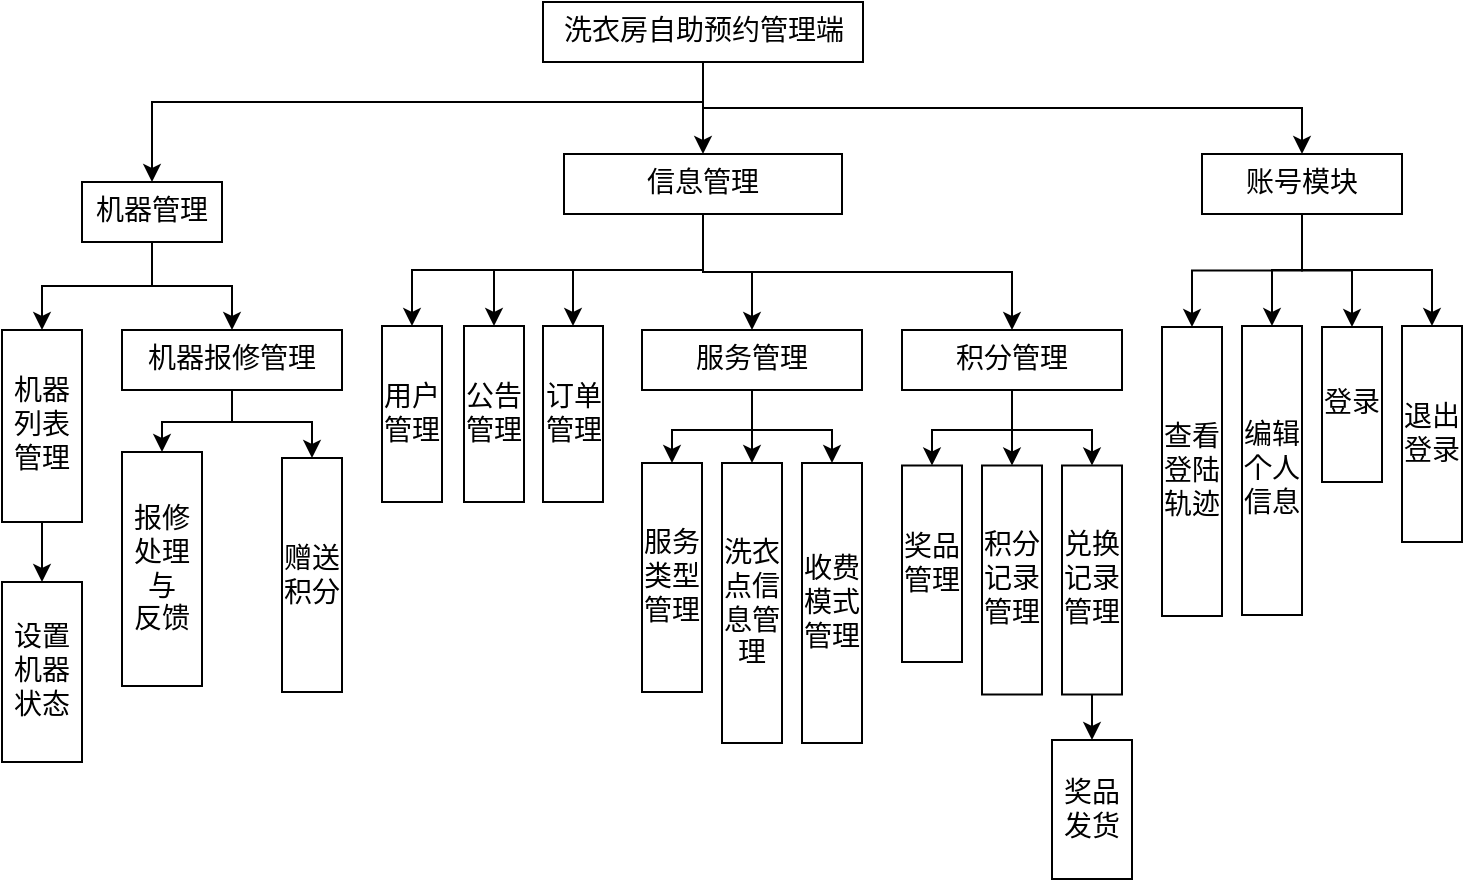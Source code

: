 <mxfile version="26.2.14">
  <diagram name="第 1 页" id="_boIgrMdVFZfNK2udUgS">
    <mxGraphModel dx="1042" dy="596" grid="1" gridSize="10" guides="1" tooltips="1" connect="1" arrows="1" fold="1" page="1" pageScale="1" pageWidth="1169" pageHeight="827" math="0" shadow="0">
      <root>
        <mxCell id="0" />
        <mxCell id="1" parent="0" />
        <mxCell id="-EHrQWbSFSszNLElOAtb-56" style="edgeStyle=orthogonalEdgeStyle;rounded=0;orthogonalLoop=1;jettySize=auto;html=1;exitX=0.5;exitY=1;exitDx=0;exitDy=0;entryX=0.5;entryY=0;entryDx=0;entryDy=0;" parent="1" source="0nUm0Dw3ozFjpyFAXybI-1" target="-EHrQWbSFSszNLElOAtb-21" edge="1">
          <mxGeometry relative="1" as="geometry" />
        </mxCell>
        <mxCell id="-EHrQWbSFSszNLElOAtb-57" style="edgeStyle=orthogonalEdgeStyle;rounded=0;orthogonalLoop=1;jettySize=auto;html=1;exitX=0.5;exitY=1;exitDx=0;exitDy=0;entryX=0.5;entryY=0;entryDx=0;entryDy=0;" parent="1" source="0nUm0Dw3ozFjpyFAXybI-1" target="S8tYtqbfFacsmwu3smfZ-38" edge="1">
          <mxGeometry relative="1" as="geometry" />
        </mxCell>
        <mxCell id="-EHrQWbSFSszNLElOAtb-58" style="edgeStyle=orthogonalEdgeStyle;rounded=0;orthogonalLoop=1;jettySize=auto;html=1;exitX=0.5;exitY=1;exitDx=0;exitDy=0;entryX=0.5;entryY=0;entryDx=0;entryDy=0;" parent="1" source="0nUm0Dw3ozFjpyFAXybI-1" target="0nUm0Dw3ozFjpyFAXybI-2" edge="1">
          <mxGeometry relative="1" as="geometry">
            <Array as="points">
              <mxPoint x="441" y="60" />
              <mxPoint x="165" y="60" />
            </Array>
          </mxGeometry>
        </mxCell>
        <mxCell id="0nUm0Dw3ozFjpyFAXybI-1" value="洗衣房自助预约管理端" style="rounded=0;whiteSpace=wrap;html=1;fontSize=14;fontFamily=宋体;" parent="1" vertex="1">
          <mxGeometry x="360.5" y="10" width="160" height="30" as="geometry" />
        </mxCell>
        <mxCell id="-EHrQWbSFSszNLElOAtb-27" style="edgeStyle=orthogonalEdgeStyle;rounded=0;orthogonalLoop=1;jettySize=auto;html=1;exitX=0.5;exitY=1;exitDx=0;exitDy=0;entryX=0;entryY=0.5;entryDx=0;entryDy=0;" parent="1" source="0nUm0Dw3ozFjpyFAXybI-2" target="S8tYtqbfFacsmwu3smfZ-47" edge="1">
          <mxGeometry relative="1" as="geometry" />
        </mxCell>
        <mxCell id="-EHrQWbSFSszNLElOAtb-28" style="edgeStyle=orthogonalEdgeStyle;rounded=0;orthogonalLoop=1;jettySize=auto;html=1;exitX=0.5;exitY=1;exitDx=0;exitDy=0;" parent="1" source="0nUm0Dw3ozFjpyFAXybI-2" target="-EHrQWbSFSszNLElOAtb-12" edge="1">
          <mxGeometry relative="1" as="geometry" />
        </mxCell>
        <mxCell id="0nUm0Dw3ozFjpyFAXybI-2" value="机器管理" style="rounded=0;whiteSpace=wrap;html=1;fontSize=14;fontFamily=宋体;" parent="1" vertex="1">
          <mxGeometry x="130" y="100" width="70" height="30" as="geometry" />
        </mxCell>
        <mxCell id="S8tYtqbfFacsmwu3smfZ-25" value="用户管理" style="rounded=0;whiteSpace=wrap;html=1;fontSize=14;fontFamily=宋体;direction=west;horizontal=1;spacingTop=0;spacingBottom=0;spacing=2;" parent="1" vertex="1">
          <mxGeometry x="280" y="172" width="30" height="88" as="geometry" />
        </mxCell>
        <mxCell id="-EHrQWbSFSszNLElOAtb-43" style="edgeStyle=orthogonalEdgeStyle;rounded=0;orthogonalLoop=1;jettySize=auto;html=1;exitX=0.5;exitY=1;exitDx=0;exitDy=0;entryX=0.5;entryY=1;entryDx=0;entryDy=0;" parent="1" source="S8tYtqbfFacsmwu3smfZ-27" target="-EHrQWbSFSszNLElOAtb-23" edge="1">
          <mxGeometry relative="1" as="geometry" />
        </mxCell>
        <mxCell id="-EHrQWbSFSszNLElOAtb-44" style="edgeStyle=orthogonalEdgeStyle;rounded=0;orthogonalLoop=1;jettySize=auto;html=1;exitX=0.5;exitY=1;exitDx=0;exitDy=0;entryX=0.5;entryY=1;entryDx=0;entryDy=0;" parent="1" source="S8tYtqbfFacsmwu3smfZ-27" target="-EHrQWbSFSszNLElOAtb-25" edge="1">
          <mxGeometry relative="1" as="geometry" />
        </mxCell>
        <mxCell id="-EHrQWbSFSszNLElOAtb-45" style="edgeStyle=orthogonalEdgeStyle;rounded=0;orthogonalLoop=1;jettySize=auto;html=1;exitX=0.5;exitY=1;exitDx=0;exitDy=0;entryX=0.5;entryY=1;entryDx=0;entryDy=0;" parent="1" source="S8tYtqbfFacsmwu3smfZ-27" target="-EHrQWbSFSszNLElOAtb-24" edge="1">
          <mxGeometry relative="1" as="geometry" />
        </mxCell>
        <mxCell id="S8tYtqbfFacsmwu3smfZ-27" value="积分管理" style="rounded=0;whiteSpace=wrap;html=1;fontSize=14;fontFamily=宋体;" parent="1" vertex="1">
          <mxGeometry x="540" y="174" width="110" height="30" as="geometry" />
        </mxCell>
        <mxCell id="-EHrQWbSFSszNLElOAtb-47" style="edgeStyle=orthogonalEdgeStyle;rounded=0;orthogonalLoop=1;jettySize=auto;html=1;exitX=0.5;exitY=1;exitDx=0;exitDy=0;entryX=0.5;entryY=1;entryDx=0;entryDy=0;" parent="1" source="S8tYtqbfFacsmwu3smfZ-38" target="S8tYtqbfFacsmwu3smfZ-41" edge="1">
          <mxGeometry relative="1" as="geometry" />
        </mxCell>
        <mxCell id="-EHrQWbSFSszNLElOAtb-48" style="edgeStyle=orthogonalEdgeStyle;rounded=0;orthogonalLoop=1;jettySize=auto;html=1;exitX=0.5;exitY=1;exitDx=0;exitDy=0;entryX=0.5;entryY=1;entryDx=0;entryDy=0;" parent="1" source="S8tYtqbfFacsmwu3smfZ-38" target="S8tYtqbfFacsmwu3smfZ-42" edge="1">
          <mxGeometry relative="1" as="geometry" />
        </mxCell>
        <mxCell id="-EHrQWbSFSszNLElOAtb-49" style="edgeStyle=orthogonalEdgeStyle;rounded=0;orthogonalLoop=1;jettySize=auto;html=1;exitX=0.5;exitY=1;exitDx=0;exitDy=0;entryX=0.5;entryY=1;entryDx=0;entryDy=0;" parent="1" source="S8tYtqbfFacsmwu3smfZ-38" target="-EHrQWbSFSszNLElOAtb-1" edge="1">
          <mxGeometry relative="1" as="geometry" />
        </mxCell>
        <mxCell id="-EHrQWbSFSszNLElOAtb-50" style="edgeStyle=orthogonalEdgeStyle;rounded=0;orthogonalLoop=1;jettySize=auto;html=1;exitX=0.5;exitY=1;exitDx=0;exitDy=0;entryX=0.5;entryY=1;entryDx=0;entryDy=0;" parent="1" source="S8tYtqbfFacsmwu3smfZ-38" target="-EHrQWbSFSszNLElOAtb-2" edge="1">
          <mxGeometry relative="1" as="geometry" />
        </mxCell>
        <mxCell id="S8tYtqbfFacsmwu3smfZ-38" value="账号模块" style="rounded=0;whiteSpace=wrap;html=1;fontSize=14;fontFamily=宋体;" parent="1" vertex="1">
          <mxGeometry x="690" y="86" width="100" height="30" as="geometry" />
        </mxCell>
        <mxCell id="S8tYtqbfFacsmwu3smfZ-41" value="查看登陆轨迹" style="rounded=0;whiteSpace=wrap;html=1;fontSize=14;fontFamily=宋体;direction=west;horizontal=1;spacingTop=0;spacingBottom=0;spacing=2;" parent="1" vertex="1">
          <mxGeometry x="670" y="172.5" width="30" height="144.5" as="geometry" />
        </mxCell>
        <mxCell id="S8tYtqbfFacsmwu3smfZ-42" value="编辑个人信息" style="rounded=0;whiteSpace=wrap;html=1;fontSize=14;fontFamily=宋体;direction=west;horizontal=1;spacingTop=0;spacingBottom=0;spacing=2;" parent="1" vertex="1">
          <mxGeometry x="710" y="172" width="30" height="144.5" as="geometry" />
        </mxCell>
        <mxCell id="75m4O1_1w-40JUr7F1xI-4" style="edgeStyle=orthogonalEdgeStyle;rounded=0;orthogonalLoop=1;jettySize=auto;html=1;exitX=1;exitY=0.5;exitDx=0;exitDy=0;" edge="1" parent="1" source="S8tYtqbfFacsmwu3smfZ-47" target="75m4O1_1w-40JUr7F1xI-3">
          <mxGeometry relative="1" as="geometry" />
        </mxCell>
        <mxCell id="S8tYtqbfFacsmwu3smfZ-47" value="机器列表管理" style="rounded=0;whiteSpace=wrap;html=1;fontSize=14;fontFamily=宋体;direction=south;horizontal=1;spacingTop=0;spacingBottom=0;spacing=2;" parent="1" vertex="1">
          <mxGeometry x="90" y="174" width="40" height="96" as="geometry" />
        </mxCell>
        <mxCell id="-EHrQWbSFSszNLElOAtb-1" value="登录" style="rounded=0;whiteSpace=wrap;html=1;fontSize=14;fontFamily=宋体;direction=west;horizontal=1;spacingTop=0;spacingBottom=0;spacing=2;" parent="1" vertex="1">
          <mxGeometry x="750" y="172.5" width="30" height="77.5" as="geometry" />
        </mxCell>
        <mxCell id="-EHrQWbSFSszNLElOAtb-2" value="退出登录" style="rounded=0;whiteSpace=wrap;html=1;fontSize=14;fontFamily=宋体;direction=west;horizontal=1;spacingTop=0;spacingBottom=0;spacing=2;" parent="1" vertex="1">
          <mxGeometry x="790" y="172" width="30" height="108" as="geometry" />
        </mxCell>
        <mxCell id="-EHrQWbSFSszNLElOAtb-37" style="edgeStyle=orthogonalEdgeStyle;rounded=0;orthogonalLoop=1;jettySize=auto;html=1;exitX=0.5;exitY=1;exitDx=0;exitDy=0;entryX=0.5;entryY=1;entryDx=0;entryDy=0;" parent="1" source="-EHrQWbSFSszNLElOAtb-7" target="-EHrQWbSFSszNLElOAtb-13" edge="1">
          <mxGeometry relative="1" as="geometry" />
        </mxCell>
        <mxCell id="-EHrQWbSFSszNLElOAtb-38" style="edgeStyle=orthogonalEdgeStyle;rounded=0;orthogonalLoop=1;jettySize=auto;html=1;exitX=0.5;exitY=1;exitDx=0;exitDy=0;entryX=0.5;entryY=1;entryDx=0;entryDy=0;" parent="1" source="-EHrQWbSFSszNLElOAtb-7" target="-EHrQWbSFSszNLElOAtb-14" edge="1">
          <mxGeometry relative="1" as="geometry" />
        </mxCell>
        <mxCell id="-EHrQWbSFSszNLElOAtb-39" style="edgeStyle=orthogonalEdgeStyle;rounded=0;orthogonalLoop=1;jettySize=auto;html=1;exitX=0.5;exitY=1;exitDx=0;exitDy=0;entryX=0.5;entryY=1;entryDx=0;entryDy=0;" parent="1" source="-EHrQWbSFSszNLElOAtb-7" target="-EHrQWbSFSszNLElOAtb-20" edge="1">
          <mxGeometry relative="1" as="geometry" />
        </mxCell>
        <mxCell id="-EHrQWbSFSszNLElOAtb-7" value="服务管理" style="rounded=0;whiteSpace=wrap;html=1;fontSize=14;fontFamily=宋体;" parent="1" vertex="1">
          <mxGeometry x="410" y="174" width="110" height="30" as="geometry" />
        </mxCell>
        <mxCell id="-EHrQWbSFSszNLElOAtb-8" value="报修处理与&lt;div&gt;反馈&lt;/div&gt;" style="rounded=0;whiteSpace=wrap;html=1;fontSize=14;fontFamily=宋体;direction=south;horizontal=1;spacingTop=0;spacingBottom=0;spacing=2;" parent="1" vertex="1">
          <mxGeometry x="150" y="235" width="40" height="117" as="geometry" />
        </mxCell>
        <mxCell id="-EHrQWbSFSszNLElOAtb-10" value="赠送积分" style="rounded=0;whiteSpace=wrap;html=1;fontSize=14;fontFamily=宋体;direction=south;horizontal=1;spacingTop=0;spacingBottom=0;spacing=2;" parent="1" vertex="1">
          <mxGeometry x="230" y="238" width="30" height="117" as="geometry" />
        </mxCell>
        <mxCell id="-EHrQWbSFSszNLElOAtb-11" value="公告管理" style="rounded=0;whiteSpace=wrap;html=1;fontSize=14;fontFamily=宋体;direction=west;horizontal=1;spacingTop=0;spacingBottom=0;spacing=2;" parent="1" vertex="1">
          <mxGeometry x="321" y="172" width="30" height="88" as="geometry" />
        </mxCell>
        <mxCell id="75m4O1_1w-40JUr7F1xI-1" style="edgeStyle=orthogonalEdgeStyle;rounded=0;orthogonalLoop=1;jettySize=auto;html=1;exitX=0.5;exitY=1;exitDx=0;exitDy=0;" edge="1" parent="1" source="-EHrQWbSFSszNLElOAtb-12" target="-EHrQWbSFSszNLElOAtb-8">
          <mxGeometry relative="1" as="geometry">
            <Array as="points">
              <mxPoint x="205" y="220" />
              <mxPoint x="170" y="220" />
            </Array>
          </mxGeometry>
        </mxCell>
        <mxCell id="75m4O1_1w-40JUr7F1xI-2" style="edgeStyle=orthogonalEdgeStyle;rounded=0;orthogonalLoop=1;jettySize=auto;html=1;exitX=0.5;exitY=1;exitDx=0;exitDy=0;entryX=0;entryY=0.5;entryDx=0;entryDy=0;" edge="1" parent="1" source="-EHrQWbSFSszNLElOAtb-12" target="-EHrQWbSFSszNLElOAtb-10">
          <mxGeometry relative="1" as="geometry">
            <Array as="points">
              <mxPoint x="205" y="220" />
              <mxPoint x="245" y="220" />
            </Array>
          </mxGeometry>
        </mxCell>
        <mxCell id="-EHrQWbSFSszNLElOAtb-12" value="机器报修管理" style="rounded=0;whiteSpace=wrap;html=1;fontSize=14;fontFamily=宋体;" parent="1" vertex="1">
          <mxGeometry x="150" y="174" width="110" height="30" as="geometry" />
        </mxCell>
        <mxCell id="-EHrQWbSFSszNLElOAtb-13" value="服务类型管理" style="rounded=0;whiteSpace=wrap;html=1;fontSize=14;fontFamily=宋体;direction=west;horizontal=1;spacingTop=0;spacingBottom=0;spacing=2;" parent="1" vertex="1">
          <mxGeometry x="410" y="240.5" width="30" height="114.5" as="geometry" />
        </mxCell>
        <mxCell id="-EHrQWbSFSszNLElOAtb-14" value="洗衣点信息管理" style="rounded=0;whiteSpace=wrap;html=1;fontSize=14;fontFamily=宋体;direction=west;horizontal=1;spacingTop=0;spacingBottom=0;spacing=2;" parent="1" vertex="1">
          <mxGeometry x="450" y="240.5" width="30" height="140" as="geometry" />
        </mxCell>
        <mxCell id="-EHrQWbSFSszNLElOAtb-20" value="收费模式管理" style="rounded=0;whiteSpace=wrap;html=1;fontSize=14;fontFamily=宋体;direction=west;horizontal=1;spacingTop=0;spacingBottom=0;spacing=2;" parent="1" vertex="1">
          <mxGeometry x="490" y="240.5" width="30" height="140" as="geometry" />
        </mxCell>
        <mxCell id="-EHrQWbSFSszNLElOAtb-34" style="edgeStyle=orthogonalEdgeStyle;rounded=0;orthogonalLoop=1;jettySize=auto;html=1;exitX=0.5;exitY=1;exitDx=0;exitDy=0;entryX=0.5;entryY=1;entryDx=0;entryDy=0;" parent="1" source="-EHrQWbSFSszNLElOAtb-21" target="S8tYtqbfFacsmwu3smfZ-25" edge="1">
          <mxGeometry relative="1" as="geometry" />
        </mxCell>
        <mxCell id="-EHrQWbSFSszNLElOAtb-35" style="edgeStyle=orthogonalEdgeStyle;rounded=0;orthogonalLoop=1;jettySize=auto;html=1;exitX=0.5;exitY=1;exitDx=0;exitDy=0;entryX=0.5;entryY=1;entryDx=0;entryDy=0;" parent="1" source="-EHrQWbSFSszNLElOAtb-21" target="-EHrQWbSFSszNLElOAtb-11" edge="1">
          <mxGeometry relative="1" as="geometry" />
        </mxCell>
        <mxCell id="-EHrQWbSFSszNLElOAtb-40" style="edgeStyle=orthogonalEdgeStyle;rounded=0;orthogonalLoop=1;jettySize=auto;html=1;exitX=0.5;exitY=1;exitDx=0;exitDy=0;entryX=0.5;entryY=0;entryDx=0;entryDy=0;" parent="1" source="-EHrQWbSFSszNLElOAtb-21" target="-EHrQWbSFSszNLElOAtb-7" edge="1">
          <mxGeometry relative="1" as="geometry" />
        </mxCell>
        <mxCell id="-EHrQWbSFSszNLElOAtb-41" style="edgeStyle=orthogonalEdgeStyle;rounded=0;orthogonalLoop=1;jettySize=auto;html=1;exitX=0.5;exitY=1;exitDx=0;exitDy=0;entryX=0.5;entryY=0;entryDx=0;entryDy=0;" parent="1" source="-EHrQWbSFSszNLElOAtb-21" target="S8tYtqbfFacsmwu3smfZ-27" edge="1">
          <mxGeometry relative="1" as="geometry" />
        </mxCell>
        <mxCell id="PEuFsnwcLCMfrv4mZAqn-2" style="edgeStyle=orthogonalEdgeStyle;rounded=0;orthogonalLoop=1;jettySize=auto;html=1;exitX=0.5;exitY=1;exitDx=0;exitDy=0;entryX=0.5;entryY=1;entryDx=0;entryDy=0;" parent="1" source="-EHrQWbSFSszNLElOAtb-21" target="PEuFsnwcLCMfrv4mZAqn-1" edge="1">
          <mxGeometry relative="1" as="geometry" />
        </mxCell>
        <mxCell id="-EHrQWbSFSszNLElOAtb-21" value="信息管理" style="rounded=0;whiteSpace=wrap;html=1;fontSize=14;fontFamily=宋体;" parent="1" vertex="1">
          <mxGeometry x="371" y="86" width="139" height="30" as="geometry" />
        </mxCell>
        <mxCell id="-EHrQWbSFSszNLElOAtb-23" value="奖品管理" style="rounded=0;whiteSpace=wrap;html=1;fontSize=14;fontFamily=宋体;direction=west;horizontal=1;spacingTop=0;spacingBottom=0;spacing=2;" parent="1" vertex="1">
          <mxGeometry x="540" y="241.75" width="30" height="98.25" as="geometry" />
        </mxCell>
        <mxCell id="75m4O1_1w-40JUr7F1xI-5" style="edgeStyle=orthogonalEdgeStyle;rounded=0;orthogonalLoop=1;jettySize=auto;html=1;exitX=0.5;exitY=0;exitDx=0;exitDy=0;entryX=0.5;entryY=1;entryDx=0;entryDy=0;" edge="1" parent="1" source="-EHrQWbSFSszNLElOAtb-24" target="PEuFsnwcLCMfrv4mZAqn-3">
          <mxGeometry relative="1" as="geometry" />
        </mxCell>
        <mxCell id="-EHrQWbSFSszNLElOAtb-24" value="兑换记录管理" style="rounded=0;whiteSpace=wrap;html=1;fontSize=14;fontFamily=宋体;direction=west;horizontal=1;spacingTop=0;spacingBottom=0;spacing=2;" parent="1" vertex="1">
          <mxGeometry x="620" y="241.75" width="30" height="114.5" as="geometry" />
        </mxCell>
        <mxCell id="-EHrQWbSFSszNLElOAtb-25" value="积分记录管理" style="rounded=0;whiteSpace=wrap;html=1;fontSize=14;fontFamily=宋体;direction=west;horizontal=1;spacingTop=0;spacingBottom=0;spacing=2;" parent="1" vertex="1">
          <mxGeometry x="580" y="241.75" width="30" height="114.5" as="geometry" />
        </mxCell>
        <mxCell id="PEuFsnwcLCMfrv4mZAqn-1" value="订单管理" style="rounded=0;whiteSpace=wrap;html=1;fontSize=14;fontFamily=宋体;direction=west;horizontal=1;spacingTop=0;spacingBottom=0;spacing=2;" parent="1" vertex="1">
          <mxGeometry x="360.5" y="172" width="30" height="88" as="geometry" />
        </mxCell>
        <mxCell id="PEuFsnwcLCMfrv4mZAqn-3" value="奖品发货" style="rounded=0;whiteSpace=wrap;html=1;fontSize=14;fontFamily=宋体;direction=west;horizontal=1;spacingTop=0;spacingBottom=0;spacing=2;" parent="1" vertex="1">
          <mxGeometry x="615" y="379" width="40" height="69.5" as="geometry" />
        </mxCell>
        <mxCell id="75m4O1_1w-40JUr7F1xI-3" value="设置机器状态" style="rounded=0;whiteSpace=wrap;html=1;fontSize=14;fontFamily=宋体;direction=south;horizontal=1;spacingTop=0;spacingBottom=0;spacing=2;" vertex="1" parent="1">
          <mxGeometry x="90" y="300" width="40" height="90" as="geometry" />
        </mxCell>
      </root>
    </mxGraphModel>
  </diagram>
</mxfile>
